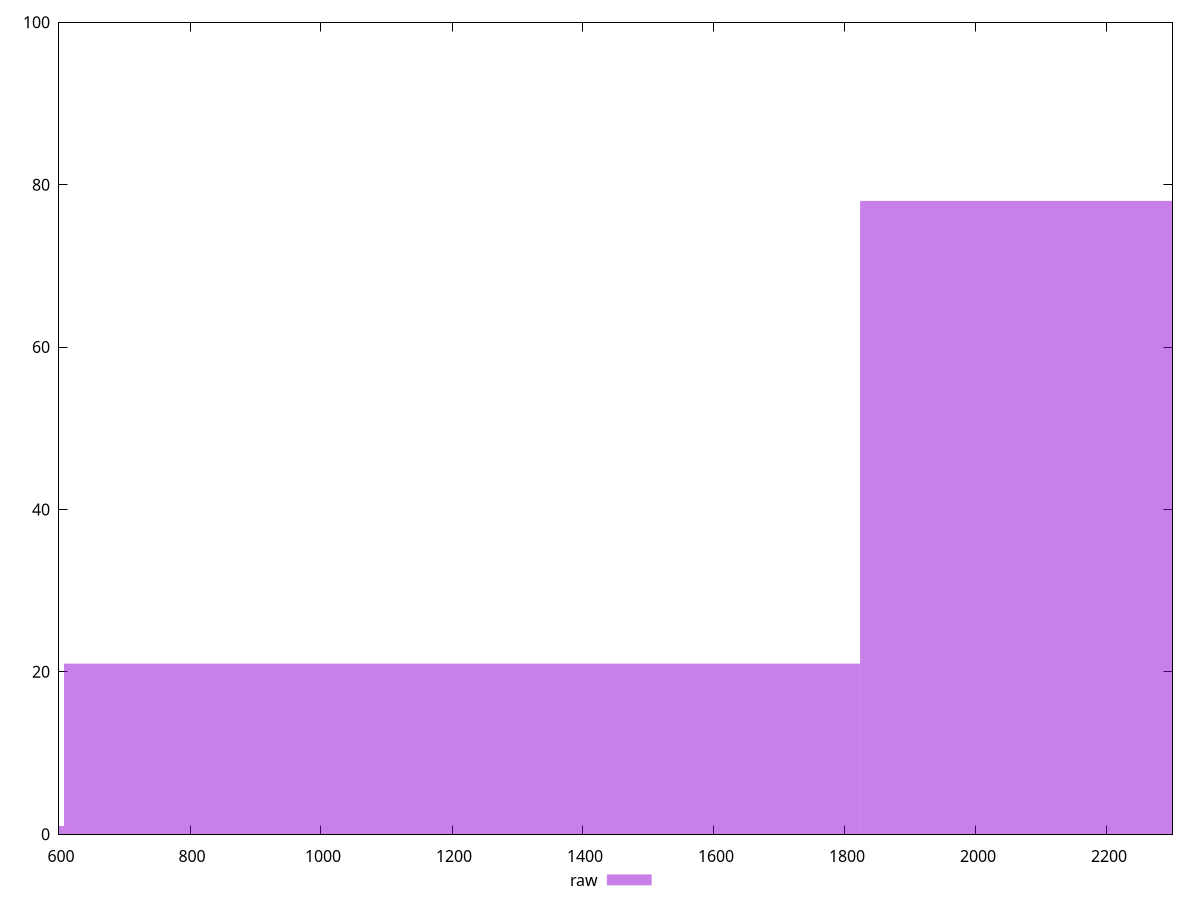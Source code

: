 reset

$raw <<EOF
2430.7387384432272 78
1215.3693692216136 21
0 1
EOF

set key outside below
set boxwidth 1215.3693692216136
set xrange [600:2300]
set yrange [0:100]
set trange [0:100]
set style fill transparent solid 0.5 noborder
set terminal svg size 640, 490 enhanced background rgb 'white'
set output "report_00013_2021-02-09T12-04-24.940Z/unused-javascript/samples/pages+cached+noadtech+nomedia/raw/histogram.svg"

plot $raw title "raw" with boxes

reset
